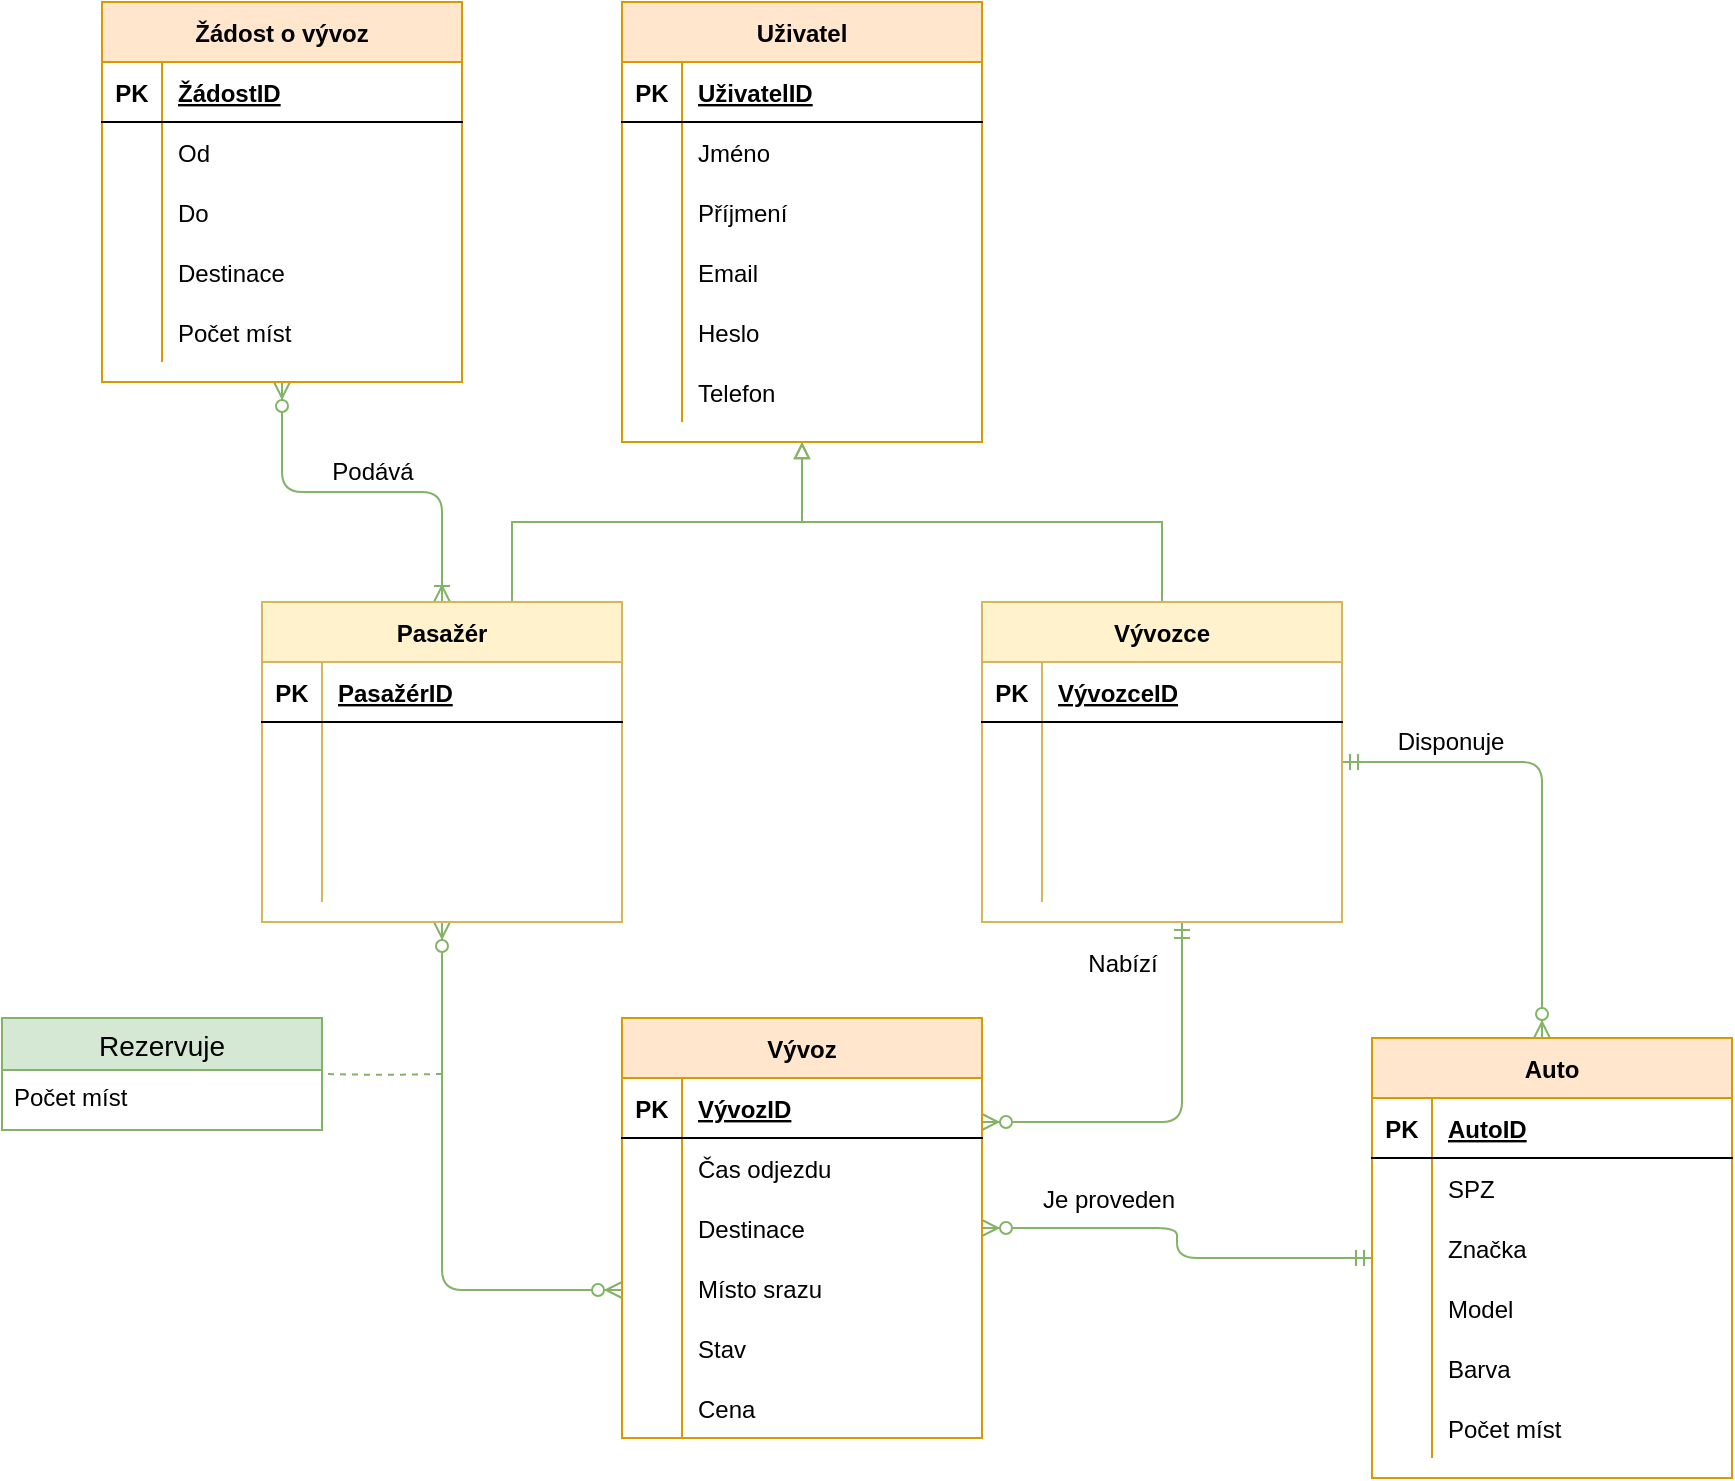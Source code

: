 <mxfile version="14.9.6" type="github">
  <diagram name="Page-1" id="9f46799a-70d6-7492-0946-bef42562c5a5">
    <mxGraphModel dx="1588" dy="899" grid="1" gridSize="10" guides="1" tooltips="1" connect="1" arrows="1" fold="1" page="1" pageScale="1" pageWidth="1100" pageHeight="850" background="#ffffff" math="0" shadow="0">
      <root>
        <mxCell id="0" />
        <mxCell id="1" parent="0" />
        <mxCell id="uPijHi-_BIHFcAgFWRh6-81" style="edgeStyle=orthogonalEdgeStyle;rounded=0;orthogonalLoop=1;jettySize=auto;html=1;endArrow=block;endFill=0;fillColor=#d5e8d4;strokeColor=#82b366;" parent="1" source="uPijHi-_BIHFcAgFWRh6-112" target="uPijHi-_BIHFcAgFWRh6-82" edge="1">
          <mxGeometry relative="1" as="geometry">
            <Array as="points">
              <mxPoint x="600" y="280" />
              <mxPoint x="420" y="280" />
            </Array>
          </mxGeometry>
        </mxCell>
        <mxCell id="uPijHi-_BIHFcAgFWRh6-98" style="edgeStyle=orthogonalEdgeStyle;rounded=0;orthogonalLoop=1;jettySize=auto;html=1;endArrow=block;endFill=0;fillColor=#d5e8d4;strokeColor=#82b366;" parent="1" source="uPijHi-_BIHFcAgFWRh6-99" target="uPijHi-_BIHFcAgFWRh6-82" edge="1">
          <mxGeometry relative="1" as="geometry">
            <mxPoint x="300.059" y="270" as="sourcePoint" />
            <Array as="points">
              <mxPoint x="275" y="280" />
              <mxPoint x="420" y="280" />
            </Array>
          </mxGeometry>
        </mxCell>
        <mxCell id="jiJX0LZM-F3k3cEc_nFa-17" value="" style="fontSize=12;html=1;endArrow=ERzeroToMany;startArrow=ERmandOne;fillColor=#d5e8d4;strokeColor=#82b366;edgeStyle=orthogonalEdgeStyle;" parent="1" source="uPijHi-_BIHFcAgFWRh6-112" target="uPijHi-_BIHFcAgFWRh6-126" edge="1">
          <mxGeometry width="100" height="100" relative="1" as="geometry">
            <mxPoint x="680" y="110" as="sourcePoint" />
            <mxPoint x="80" y="-30" as="targetPoint" />
            <Array as="points">
              <mxPoint x="610" y="580" />
            </Array>
          </mxGeometry>
        </mxCell>
        <mxCell id="iTu2izhR8bpMG4TMUXIe-32" value="Nabízí" style="edgeLabel;html=1;align=center;verticalAlign=middle;resizable=0;points=[];fontSize=12;" parent="jiJX0LZM-F3k3cEc_nFa-17" vertex="1" connectable="0">
          <mxGeometry x="-0.024" y="-40" relative="1" as="geometry">
            <mxPoint x="9.94" y="-77.14" as="offset" />
          </mxGeometry>
        </mxCell>
        <mxCell id="8hoYzz-OUZVGAWGR2tQv-1" value="" style="fontSize=12;html=1;endArrow=ERzeroToMany;startArrow=ERmandOne;fillColor=#d5e8d4;strokeColor=#82b366;edgeStyle=orthogonalEdgeStyle;" parent="1" source="uPijHi-_BIHFcAgFWRh6-142" target="uPijHi-_BIHFcAgFWRh6-126" edge="1">
          <mxGeometry width="100" height="100" relative="1" as="geometry">
            <mxPoint x="-220" y="550" as="sourcePoint" />
            <mxPoint x="565" y="770" as="targetPoint" />
          </mxGeometry>
        </mxCell>
        <mxCell id="8hoYzz-OUZVGAWGR2tQv-2" value="&lt;font style=&quot;font-size: 12px&quot;&gt;Je proveden&lt;/font&gt;" style="edgeLabel;html=1;align=center;verticalAlign=middle;resizable=0;points=[];fontSize=12;" parent="8hoYzz-OUZVGAWGR2tQv-1" vertex="1" connectable="0">
          <mxGeometry x="0.68" relative="1" as="geometry">
            <mxPoint x="29.29" y="-14" as="offset" />
          </mxGeometry>
        </mxCell>
        <mxCell id="8hoYzz-OUZVGAWGR2tQv-3" value="&lt;div&gt;Disponuje&lt;/div&gt;" style="edgeStyle=orthogonalEdgeStyle;fontSize=12;html=1;endArrow=ERzeroToMany;startArrow=ERmandOne;fillColor=#d5e8d4;strokeColor=#82b366;" parent="1" source="uPijHi-_BIHFcAgFWRh6-112" target="uPijHi-_BIHFcAgFWRh6-142" edge="1">
          <mxGeometry x="-0.54" y="10" width="100" height="100" relative="1" as="geometry">
            <mxPoint x="400" y="580" as="sourcePoint" />
            <mxPoint x="400" y="470" as="targetPoint" />
            <Array as="points">
              <mxPoint x="790" y="400" />
            </Array>
            <mxPoint x="-1" as="offset" />
          </mxGeometry>
        </mxCell>
        <mxCell id="konb1ogz31tUtA0p79Xw-20" value="" style="edgeStyle=orthogonalEdgeStyle;fontSize=12;html=1;endArrow=ERoneToMany;startArrow=ERzeroToMany;fillColor=#d5e8d4;strokeColor=#82b366;" parent="1" source="konb1ogz31tUtA0p79Xw-1" target="uPijHi-_BIHFcAgFWRh6-99" edge="1">
          <mxGeometry width="100" height="100" relative="1" as="geometry">
            <mxPoint x="90" y="580" as="sourcePoint" />
            <mxPoint x="220" y="370" as="targetPoint" />
            <Array as="points" />
          </mxGeometry>
        </mxCell>
        <mxCell id="konb1ogz31tUtA0p79Xw-21" value="&lt;font style=&quot;font-size: 12px&quot;&gt;Podává&lt;/font&gt;" style="edgeLabel;html=1;align=center;verticalAlign=middle;resizable=0;points=[];" parent="konb1ogz31tUtA0p79Xw-20" vertex="1" connectable="0">
          <mxGeometry x="-0.309" y="34" relative="1" as="geometry">
            <mxPoint x="34.29" y="24" as="offset" />
          </mxGeometry>
        </mxCell>
        <mxCell id="iTu2izhR8bpMG4TMUXIe-24" value="" style="fontSize=12;html=1;endArrow=ERzeroToMany;endFill=1;startArrow=ERzeroToMany;fillColor=#d5e8d4;strokeColor=#82b366;edgeStyle=orthogonalEdgeStyle;" parent="1" source="uPijHi-_BIHFcAgFWRh6-126" target="uPijHi-_BIHFcAgFWRh6-99" edge="1">
          <mxGeometry width="100" height="100" relative="1" as="geometry">
            <mxPoint x="140" y="460" as="sourcePoint" />
            <mxPoint x="240" y="360" as="targetPoint" />
            <Array as="points">
              <mxPoint x="240" y="664" />
            </Array>
          </mxGeometry>
        </mxCell>
        <mxCell id="iTu2izhR8bpMG4TMUXIe-25" value="" style="endArrow=none;dashed=1;html=1;fillColor=#d5e8d4;strokeColor=#82b366;edgeStyle=orthogonalEdgeStyle;" parent="1" target="iTu2izhR8bpMG4TMUXIe-20" edge="1">
          <mxGeometry width="50" height="50" relative="1" as="geometry">
            <mxPoint x="240" y="556" as="sourcePoint" />
            <mxPoint x="150" y="370" as="targetPoint" />
          </mxGeometry>
        </mxCell>
        <object label="Vývoz" stav="" id="uPijHi-_BIHFcAgFWRh6-126">
          <mxCell style="shape=table;startSize=30;container=1;collapsible=1;childLayout=tableLayout;fixedRows=1;rowLines=0;fontStyle=1;align=center;resizeLast=1;fillColor=#ffe6cc;strokeColor=#d79b00;" parent="1" vertex="1">
            <mxGeometry x="330" y="528" width="180" height="210" as="geometry" />
          </mxCell>
        </object>
        <mxCell id="uPijHi-_BIHFcAgFWRh6-127" value="" style="shape=partialRectangle;collapsible=0;dropTarget=0;pointerEvents=0;fillColor=none;top=0;left=0;bottom=1;right=0;points=[[0,0.5],[1,0.5]];portConstraint=eastwest;" parent="uPijHi-_BIHFcAgFWRh6-126" vertex="1">
          <mxGeometry y="30" width="180" height="30" as="geometry" />
        </mxCell>
        <mxCell id="uPijHi-_BIHFcAgFWRh6-128" value="PK" style="shape=partialRectangle;connectable=0;fillColor=none;top=0;left=0;bottom=0;right=0;fontStyle=1;overflow=hidden;" parent="uPijHi-_BIHFcAgFWRh6-127" vertex="1">
          <mxGeometry width="30" height="30" as="geometry" />
        </mxCell>
        <mxCell id="uPijHi-_BIHFcAgFWRh6-129" value="VývozID" style="shape=partialRectangle;connectable=0;fillColor=none;top=0;left=0;bottom=0;right=0;align=left;spacingLeft=6;fontStyle=5;overflow=hidden;" parent="uPijHi-_BIHFcAgFWRh6-127" vertex="1">
          <mxGeometry x="30" width="150" height="30" as="geometry" />
        </mxCell>
        <mxCell id="iTu2izhR8bpMG4TMUXIe-29" value="" style="shape=partialRectangle;collapsible=0;dropTarget=0;pointerEvents=0;fillColor=none;top=0;left=0;bottom=0;right=0;points=[[0,0.5],[1,0.5]];portConstraint=eastwest;" parent="uPijHi-_BIHFcAgFWRh6-126" vertex="1">
          <mxGeometry y="60" width="180" height="30" as="geometry" />
        </mxCell>
        <mxCell id="iTu2izhR8bpMG4TMUXIe-30" value="" style="shape=partialRectangle;connectable=0;fillColor=none;top=0;left=0;bottom=0;right=0;editable=1;overflow=hidden;" parent="iTu2izhR8bpMG4TMUXIe-29" vertex="1">
          <mxGeometry width="30" height="30" as="geometry" />
        </mxCell>
        <mxCell id="iTu2izhR8bpMG4TMUXIe-31" value="Čas odjezdu" style="shape=partialRectangle;connectable=0;fillColor=none;top=0;left=0;bottom=0;right=0;align=left;spacingLeft=6;overflow=hidden;" parent="iTu2izhR8bpMG4TMUXIe-29" vertex="1">
          <mxGeometry x="30" width="150" height="30" as="geometry" />
        </mxCell>
        <mxCell id="3kwOOop6dM3OfYYhpou1-1" value="" style="shape=partialRectangle;collapsible=0;dropTarget=0;pointerEvents=0;fillColor=none;top=0;left=0;bottom=0;right=0;points=[[0,0.5],[1,0.5]];portConstraint=eastwest;" parent="uPijHi-_BIHFcAgFWRh6-126" vertex="1">
          <mxGeometry y="90" width="180" height="30" as="geometry" />
        </mxCell>
        <mxCell id="3kwOOop6dM3OfYYhpou1-2" value="" style="shape=partialRectangle;connectable=0;fillColor=none;top=0;left=0;bottom=0;right=0;editable=1;overflow=hidden;" parent="3kwOOop6dM3OfYYhpou1-1" vertex="1">
          <mxGeometry width="30" height="30" as="geometry" />
        </mxCell>
        <mxCell id="3kwOOop6dM3OfYYhpou1-3" value="Destinace" style="shape=partialRectangle;connectable=0;fillColor=none;top=0;left=0;bottom=0;right=0;align=left;spacingLeft=6;overflow=hidden;" parent="3kwOOop6dM3OfYYhpou1-1" vertex="1">
          <mxGeometry x="30" width="150" height="30" as="geometry" />
        </mxCell>
        <mxCell id="3kwOOop6dM3OfYYhpou1-4" value="" style="shape=partialRectangle;collapsible=0;dropTarget=0;pointerEvents=0;fillColor=none;top=0;left=0;bottom=0;right=0;points=[[0,0.5],[1,0.5]];portConstraint=eastwest;" parent="uPijHi-_BIHFcAgFWRh6-126" vertex="1">
          <mxGeometry y="120" width="180" height="30" as="geometry" />
        </mxCell>
        <mxCell id="3kwOOop6dM3OfYYhpou1-5" value="" style="shape=partialRectangle;connectable=0;fillColor=none;top=0;left=0;bottom=0;right=0;editable=1;overflow=hidden;" parent="3kwOOop6dM3OfYYhpou1-4" vertex="1">
          <mxGeometry width="30" height="30" as="geometry" />
        </mxCell>
        <mxCell id="3kwOOop6dM3OfYYhpou1-6" value="Místo srazu" style="shape=partialRectangle;connectable=0;fillColor=none;top=0;left=0;bottom=0;right=0;align=left;spacingLeft=6;overflow=hidden;" parent="3kwOOop6dM3OfYYhpou1-4" vertex="1">
          <mxGeometry x="30" width="150" height="30" as="geometry" />
        </mxCell>
        <mxCell id="uPijHi-_BIHFcAgFWRh6-136" value="" style="shape=partialRectangle;collapsible=0;dropTarget=0;pointerEvents=0;fillColor=none;top=0;left=0;bottom=0;right=0;points=[[0,0.5],[1,0.5]];portConstraint=eastwest;" parent="uPijHi-_BIHFcAgFWRh6-126" vertex="1">
          <mxGeometry y="150" width="180" height="30" as="geometry" />
        </mxCell>
        <mxCell id="uPijHi-_BIHFcAgFWRh6-137" value="" style="shape=partialRectangle;connectable=0;fillColor=none;top=0;left=0;bottom=0;right=0;editable=1;overflow=hidden;" parent="uPijHi-_BIHFcAgFWRh6-136" vertex="1">
          <mxGeometry width="30" height="30" as="geometry" />
        </mxCell>
        <mxCell id="uPijHi-_BIHFcAgFWRh6-138" value="Stav" style="shape=partialRectangle;connectable=0;fillColor=none;top=0;left=0;bottom=0;right=0;align=left;spacingLeft=6;overflow=hidden;" parent="uPijHi-_BIHFcAgFWRh6-136" vertex="1">
          <mxGeometry x="30" width="150" height="30" as="geometry" />
        </mxCell>
        <mxCell id="i3byZ-3ZLUVcUzWsJEKi-1" value="" style="shape=partialRectangle;collapsible=0;dropTarget=0;pointerEvents=0;fillColor=none;top=0;left=0;bottom=0;right=0;points=[[0,0.5],[1,0.5]];portConstraint=eastwest;" parent="uPijHi-_BIHFcAgFWRh6-126" vertex="1">
          <mxGeometry y="180" width="180" height="30" as="geometry" />
        </mxCell>
        <mxCell id="i3byZ-3ZLUVcUzWsJEKi-2" value="" style="shape=partialRectangle;connectable=0;fillColor=none;top=0;left=0;bottom=0;right=0;editable=1;overflow=hidden;" parent="i3byZ-3ZLUVcUzWsJEKi-1" vertex="1">
          <mxGeometry width="30" height="30" as="geometry" />
        </mxCell>
        <mxCell id="i3byZ-3ZLUVcUzWsJEKi-3" value="Cena" style="shape=partialRectangle;connectable=0;fillColor=none;top=0;left=0;bottom=0;right=0;align=left;spacingLeft=6;overflow=hidden;" parent="i3byZ-3ZLUVcUzWsJEKi-1" vertex="1">
          <mxGeometry x="30" width="150" height="30" as="geometry" />
        </mxCell>
        <mxCell id="konb1ogz31tUtA0p79Xw-1" value="Žádost o vývoz" style="shape=table;startSize=30;container=1;collapsible=1;childLayout=tableLayout;fixedRows=1;rowLines=0;fontStyle=1;align=center;resizeLast=1;fillColor=#ffe6cc;strokeColor=#d79b00;" parent="1" vertex="1">
          <mxGeometry x="70" y="20" width="180" height="190" as="geometry" />
        </mxCell>
        <mxCell id="konb1ogz31tUtA0p79Xw-2" value="" style="shape=partialRectangle;collapsible=0;dropTarget=0;pointerEvents=0;fillColor=none;top=0;left=0;bottom=1;right=0;points=[[0,0.5],[1,0.5]];portConstraint=eastwest;" parent="konb1ogz31tUtA0p79Xw-1" vertex="1">
          <mxGeometry y="30" width="180" height="30" as="geometry" />
        </mxCell>
        <mxCell id="konb1ogz31tUtA0p79Xw-3" value="PK" style="shape=partialRectangle;connectable=0;fillColor=none;top=0;left=0;bottom=0;right=0;fontStyle=1;overflow=hidden;" parent="konb1ogz31tUtA0p79Xw-2" vertex="1">
          <mxGeometry width="30" height="30" as="geometry" />
        </mxCell>
        <mxCell id="konb1ogz31tUtA0p79Xw-4" value="ŽádostID" style="shape=partialRectangle;connectable=0;fillColor=none;top=0;left=0;bottom=0;right=0;align=left;spacingLeft=6;fontStyle=5;overflow=hidden;" parent="konb1ogz31tUtA0p79Xw-2" vertex="1">
          <mxGeometry x="30" width="150" height="30" as="geometry" />
        </mxCell>
        <mxCell id="konb1ogz31tUtA0p79Xw-17" value="" style="shape=partialRectangle;collapsible=0;dropTarget=0;pointerEvents=0;fillColor=none;top=0;left=0;bottom=0;right=0;points=[[0,0.5],[1,0.5]];portConstraint=eastwest;" parent="konb1ogz31tUtA0p79Xw-1" vertex="1">
          <mxGeometry y="60" width="180" height="30" as="geometry" />
        </mxCell>
        <mxCell id="konb1ogz31tUtA0p79Xw-18" value="" style="shape=partialRectangle;connectable=0;fillColor=none;top=0;left=0;bottom=0;right=0;editable=1;overflow=hidden;" parent="konb1ogz31tUtA0p79Xw-17" vertex="1">
          <mxGeometry width="30" height="30" as="geometry" />
        </mxCell>
        <mxCell id="konb1ogz31tUtA0p79Xw-19" value="Od" style="shape=partialRectangle;connectable=0;fillColor=none;top=0;left=0;bottom=0;right=0;align=left;spacingLeft=6;overflow=hidden;" parent="konb1ogz31tUtA0p79Xw-17" vertex="1">
          <mxGeometry x="30" width="150" height="30" as="geometry" />
        </mxCell>
        <mxCell id="konb1ogz31tUtA0p79Xw-8" value="" style="shape=partialRectangle;collapsible=0;dropTarget=0;pointerEvents=0;fillColor=none;top=0;left=0;bottom=0;right=0;points=[[0,0.5],[1,0.5]];portConstraint=eastwest;" parent="konb1ogz31tUtA0p79Xw-1" vertex="1">
          <mxGeometry y="90" width="180" height="30" as="geometry" />
        </mxCell>
        <mxCell id="konb1ogz31tUtA0p79Xw-9" value="" style="shape=partialRectangle;connectable=0;fillColor=none;top=0;left=0;bottom=0;right=0;editable=1;overflow=hidden;" parent="konb1ogz31tUtA0p79Xw-8" vertex="1">
          <mxGeometry width="30" height="30" as="geometry" />
        </mxCell>
        <mxCell id="konb1ogz31tUtA0p79Xw-10" value="Do" style="shape=partialRectangle;connectable=0;fillColor=none;top=0;left=0;bottom=0;right=0;align=left;spacingLeft=6;overflow=hidden;" parent="konb1ogz31tUtA0p79Xw-8" vertex="1">
          <mxGeometry x="30" width="150" height="30" as="geometry" />
        </mxCell>
        <mxCell id="konb1ogz31tUtA0p79Xw-11" value="" style="shape=partialRectangle;collapsible=0;dropTarget=0;pointerEvents=0;fillColor=none;top=0;left=0;bottom=0;right=0;points=[[0,0.5],[1,0.5]];portConstraint=eastwest;" parent="konb1ogz31tUtA0p79Xw-1" vertex="1">
          <mxGeometry y="120" width="180" height="30" as="geometry" />
        </mxCell>
        <mxCell id="konb1ogz31tUtA0p79Xw-12" value="" style="shape=partialRectangle;connectable=0;fillColor=none;top=0;left=0;bottom=0;right=0;editable=1;overflow=hidden;" parent="konb1ogz31tUtA0p79Xw-11" vertex="1">
          <mxGeometry width="30" height="30" as="geometry" />
        </mxCell>
        <mxCell id="konb1ogz31tUtA0p79Xw-13" value="Destinace" style="shape=partialRectangle;connectable=0;fillColor=none;top=0;left=0;bottom=0;right=0;align=left;spacingLeft=6;overflow=hidden;" parent="konb1ogz31tUtA0p79Xw-11" vertex="1">
          <mxGeometry x="30" width="150" height="30" as="geometry" />
        </mxCell>
        <mxCell id="iTu2izhR8bpMG4TMUXIe-4" value="" style="shape=partialRectangle;collapsible=0;dropTarget=0;pointerEvents=0;fillColor=none;top=0;left=0;bottom=0;right=0;points=[[0,0.5],[1,0.5]];portConstraint=eastwest;" parent="konb1ogz31tUtA0p79Xw-1" vertex="1">
          <mxGeometry y="150" width="180" height="30" as="geometry" />
        </mxCell>
        <mxCell id="iTu2izhR8bpMG4TMUXIe-5" value="" style="shape=partialRectangle;connectable=0;fillColor=none;top=0;left=0;bottom=0;right=0;editable=1;overflow=hidden;" parent="iTu2izhR8bpMG4TMUXIe-4" vertex="1">
          <mxGeometry width="30" height="30" as="geometry" />
        </mxCell>
        <mxCell id="iTu2izhR8bpMG4TMUXIe-6" value="Počet míst" style="shape=partialRectangle;connectable=0;fillColor=none;top=0;left=0;bottom=0;right=0;align=left;spacingLeft=6;overflow=hidden;" parent="iTu2izhR8bpMG4TMUXIe-4" vertex="1">
          <mxGeometry x="30" width="150" height="30" as="geometry" />
        </mxCell>
        <mxCell id="uPijHi-_BIHFcAgFWRh6-112" value="Vývozce" style="shape=table;startSize=30;container=1;collapsible=1;childLayout=tableLayout;fixedRows=1;rowLines=0;fontStyle=1;align=center;resizeLast=1;fillColor=#fff2cc;strokeColor=#d6b656;" parent="1" vertex="1">
          <mxGeometry x="510" y="320" width="180" height="160" as="geometry" />
        </mxCell>
        <mxCell id="uPijHi-_BIHFcAgFWRh6-113" value="" style="shape=partialRectangle;collapsible=0;dropTarget=0;pointerEvents=0;fillColor=none;top=0;left=0;bottom=1;right=0;points=[[0,0.5],[1,0.5]];portConstraint=eastwest;" parent="uPijHi-_BIHFcAgFWRh6-112" vertex="1">
          <mxGeometry y="30" width="180" height="30" as="geometry" />
        </mxCell>
        <mxCell id="uPijHi-_BIHFcAgFWRh6-114" value="PK" style="shape=partialRectangle;connectable=0;fillColor=none;top=0;left=0;bottom=0;right=0;fontStyle=1;overflow=hidden;" parent="uPijHi-_BIHFcAgFWRh6-113" vertex="1">
          <mxGeometry width="30" height="30" as="geometry" />
        </mxCell>
        <mxCell id="uPijHi-_BIHFcAgFWRh6-115" value="VývozceID" style="shape=partialRectangle;connectable=0;fillColor=none;top=0;left=0;bottom=0;right=0;align=left;spacingLeft=6;fontStyle=5;overflow=hidden;" parent="uPijHi-_BIHFcAgFWRh6-113" vertex="1">
          <mxGeometry x="30" width="150" height="30" as="geometry" />
        </mxCell>
        <mxCell id="uPijHi-_BIHFcAgFWRh6-116" value="" style="shape=partialRectangle;collapsible=0;dropTarget=0;pointerEvents=0;fillColor=none;top=0;left=0;bottom=0;right=0;points=[[0,0.5],[1,0.5]];portConstraint=eastwest;" parent="uPijHi-_BIHFcAgFWRh6-112" vertex="1">
          <mxGeometry y="60" width="180" height="30" as="geometry" />
        </mxCell>
        <mxCell id="uPijHi-_BIHFcAgFWRh6-117" value="" style="shape=partialRectangle;connectable=0;fillColor=none;top=0;left=0;bottom=0;right=0;editable=1;overflow=hidden;" parent="uPijHi-_BIHFcAgFWRh6-116" vertex="1">
          <mxGeometry width="30" height="30" as="geometry" />
        </mxCell>
        <mxCell id="uPijHi-_BIHFcAgFWRh6-118" value="" style="shape=partialRectangle;connectable=0;fillColor=none;top=0;left=0;bottom=0;right=0;align=left;spacingLeft=6;overflow=hidden;" parent="uPijHi-_BIHFcAgFWRh6-116" vertex="1">
          <mxGeometry x="30" width="150" height="30" as="geometry" />
        </mxCell>
        <mxCell id="uPijHi-_BIHFcAgFWRh6-119" value="" style="shape=partialRectangle;collapsible=0;dropTarget=0;pointerEvents=0;fillColor=none;top=0;left=0;bottom=0;right=0;points=[[0,0.5],[1,0.5]];portConstraint=eastwest;" parent="uPijHi-_BIHFcAgFWRh6-112" vertex="1">
          <mxGeometry y="90" width="180" height="30" as="geometry" />
        </mxCell>
        <mxCell id="uPijHi-_BIHFcAgFWRh6-120" value="" style="shape=partialRectangle;connectable=0;fillColor=none;top=0;left=0;bottom=0;right=0;editable=1;overflow=hidden;" parent="uPijHi-_BIHFcAgFWRh6-119" vertex="1">
          <mxGeometry width="30" height="30" as="geometry" />
        </mxCell>
        <mxCell id="uPijHi-_BIHFcAgFWRh6-121" value="" style="shape=partialRectangle;connectable=0;fillColor=none;top=0;left=0;bottom=0;right=0;align=left;spacingLeft=6;overflow=hidden;" parent="uPijHi-_BIHFcAgFWRh6-119" vertex="1">
          <mxGeometry x="30" width="150" height="30" as="geometry" />
        </mxCell>
        <mxCell id="uPijHi-_BIHFcAgFWRh6-122" value="" style="shape=partialRectangle;collapsible=0;dropTarget=0;pointerEvents=0;fillColor=none;top=0;left=0;bottom=0;right=0;points=[[0,0.5],[1,0.5]];portConstraint=eastwest;" parent="uPijHi-_BIHFcAgFWRh6-112" vertex="1">
          <mxGeometry y="120" width="180" height="30" as="geometry" />
        </mxCell>
        <mxCell id="uPijHi-_BIHFcAgFWRh6-123" value="" style="shape=partialRectangle;connectable=0;fillColor=none;top=0;left=0;bottom=0;right=0;editable=1;overflow=hidden;" parent="uPijHi-_BIHFcAgFWRh6-122" vertex="1">
          <mxGeometry width="30" height="30" as="geometry" />
        </mxCell>
        <mxCell id="uPijHi-_BIHFcAgFWRh6-124" value="" style="shape=partialRectangle;connectable=0;fillColor=none;top=0;left=0;bottom=0;right=0;align=left;spacingLeft=6;overflow=hidden;" parent="uPijHi-_BIHFcAgFWRh6-122" vertex="1">
          <mxGeometry x="30" width="150" height="30" as="geometry" />
        </mxCell>
        <mxCell id="uPijHi-_BIHFcAgFWRh6-99" value="Pasažér" style="shape=table;startSize=30;container=1;collapsible=1;childLayout=tableLayout;fixedRows=1;rowLines=0;fontStyle=1;align=center;resizeLast=1;fillColor=#fff2cc;strokeColor=#d6b656;" parent="1" vertex="1">
          <mxGeometry x="150" y="320" width="180" height="160" as="geometry" />
        </mxCell>
        <mxCell id="uPijHi-_BIHFcAgFWRh6-100" value="" style="shape=partialRectangle;collapsible=0;dropTarget=0;pointerEvents=0;fillColor=none;top=0;left=0;bottom=1;right=0;points=[[0,0.5],[1,0.5]];portConstraint=eastwest;" parent="uPijHi-_BIHFcAgFWRh6-99" vertex="1">
          <mxGeometry y="30" width="180" height="30" as="geometry" />
        </mxCell>
        <mxCell id="uPijHi-_BIHFcAgFWRh6-101" value="PK" style="shape=partialRectangle;connectable=0;fillColor=none;top=0;left=0;bottom=0;right=0;fontStyle=1;overflow=hidden;" parent="uPijHi-_BIHFcAgFWRh6-100" vertex="1">
          <mxGeometry width="30" height="30" as="geometry" />
        </mxCell>
        <mxCell id="uPijHi-_BIHFcAgFWRh6-102" value="PasažérID" style="shape=partialRectangle;connectable=0;fillColor=none;top=0;left=0;bottom=0;right=0;align=left;spacingLeft=6;fontStyle=5;overflow=hidden;" parent="uPijHi-_BIHFcAgFWRh6-100" vertex="1">
          <mxGeometry x="30" width="150" height="30" as="geometry" />
        </mxCell>
        <mxCell id="uPijHi-_BIHFcAgFWRh6-103" value="" style="shape=partialRectangle;collapsible=0;dropTarget=0;pointerEvents=0;fillColor=none;top=0;left=0;bottom=0;right=0;points=[[0,0.5],[1,0.5]];portConstraint=eastwest;" parent="uPijHi-_BIHFcAgFWRh6-99" vertex="1">
          <mxGeometry y="60" width="180" height="30" as="geometry" />
        </mxCell>
        <mxCell id="uPijHi-_BIHFcAgFWRh6-104" value="" style="shape=partialRectangle;connectable=0;fillColor=none;top=0;left=0;bottom=0;right=0;editable=1;overflow=hidden;" parent="uPijHi-_BIHFcAgFWRh6-103" vertex="1">
          <mxGeometry width="30" height="30" as="geometry" />
        </mxCell>
        <mxCell id="uPijHi-_BIHFcAgFWRh6-105" value="" style="shape=partialRectangle;connectable=0;fillColor=none;top=0;left=0;bottom=0;right=0;align=left;spacingLeft=6;overflow=hidden;" parent="uPijHi-_BIHFcAgFWRh6-103" vertex="1">
          <mxGeometry x="30" width="150" height="30" as="geometry" />
        </mxCell>
        <mxCell id="uPijHi-_BIHFcAgFWRh6-106" value="" style="shape=partialRectangle;collapsible=0;dropTarget=0;pointerEvents=0;fillColor=none;top=0;left=0;bottom=0;right=0;points=[[0,0.5],[1,0.5]];portConstraint=eastwest;" parent="uPijHi-_BIHFcAgFWRh6-99" vertex="1">
          <mxGeometry y="90" width="180" height="30" as="geometry" />
        </mxCell>
        <mxCell id="uPijHi-_BIHFcAgFWRh6-107" value="" style="shape=partialRectangle;connectable=0;fillColor=none;top=0;left=0;bottom=0;right=0;editable=1;overflow=hidden;" parent="uPijHi-_BIHFcAgFWRh6-106" vertex="1">
          <mxGeometry width="30" height="30" as="geometry" />
        </mxCell>
        <mxCell id="uPijHi-_BIHFcAgFWRh6-108" value="" style="shape=partialRectangle;connectable=0;fillColor=none;top=0;left=0;bottom=0;right=0;align=left;spacingLeft=6;overflow=hidden;" parent="uPijHi-_BIHFcAgFWRh6-106" vertex="1">
          <mxGeometry x="30" width="150" height="30" as="geometry" />
        </mxCell>
        <mxCell id="uPijHi-_BIHFcAgFWRh6-109" value="" style="shape=partialRectangle;collapsible=0;dropTarget=0;pointerEvents=0;fillColor=none;top=0;left=0;bottom=0;right=0;points=[[0,0.5],[1,0.5]];portConstraint=eastwest;" parent="uPijHi-_BIHFcAgFWRh6-99" vertex="1">
          <mxGeometry y="120" width="180" height="30" as="geometry" />
        </mxCell>
        <mxCell id="uPijHi-_BIHFcAgFWRh6-110" value="" style="shape=partialRectangle;connectable=0;fillColor=none;top=0;left=0;bottom=0;right=0;editable=1;overflow=hidden;" parent="uPijHi-_BIHFcAgFWRh6-109" vertex="1">
          <mxGeometry width="30" height="30" as="geometry" />
        </mxCell>
        <mxCell id="uPijHi-_BIHFcAgFWRh6-111" value="" style="shape=partialRectangle;connectable=0;fillColor=none;top=0;left=0;bottom=0;right=0;align=left;spacingLeft=6;overflow=hidden;" parent="uPijHi-_BIHFcAgFWRh6-109" vertex="1">
          <mxGeometry x="30" width="150" height="30" as="geometry" />
        </mxCell>
        <mxCell id="uPijHi-_BIHFcAgFWRh6-82" value="Uživatel" style="shape=table;startSize=30;container=1;collapsible=1;childLayout=tableLayout;fixedRows=1;rowLines=0;fontStyle=1;align=center;resizeLast=1;fillColor=#ffe6cc;strokeColor=#d79b00;" parent="1" vertex="1">
          <mxGeometry x="330" y="20" width="180" height="220" as="geometry" />
        </mxCell>
        <mxCell id="uPijHi-_BIHFcAgFWRh6-83" value="" style="shape=partialRectangle;collapsible=0;dropTarget=0;pointerEvents=0;fillColor=none;top=0;left=0;bottom=1;right=0;points=[[0,0.5],[1,0.5]];portConstraint=eastwest;" parent="uPijHi-_BIHFcAgFWRh6-82" vertex="1">
          <mxGeometry y="30" width="180" height="30" as="geometry" />
        </mxCell>
        <mxCell id="uPijHi-_BIHFcAgFWRh6-84" value="PK" style="shape=partialRectangle;connectable=0;fillColor=none;top=0;left=0;bottom=0;right=0;fontStyle=1;overflow=hidden;" parent="uPijHi-_BIHFcAgFWRh6-83" vertex="1">
          <mxGeometry width="30" height="30" as="geometry" />
        </mxCell>
        <mxCell id="uPijHi-_BIHFcAgFWRh6-85" value="UživatelID" style="shape=partialRectangle;connectable=0;fillColor=none;top=0;left=0;bottom=0;right=0;align=left;spacingLeft=6;fontStyle=5;overflow=hidden;" parent="uPijHi-_BIHFcAgFWRh6-83" vertex="1">
          <mxGeometry x="30" width="150" height="30" as="geometry" />
        </mxCell>
        <mxCell id="uPijHi-_BIHFcAgFWRh6-86" value="" style="shape=partialRectangle;collapsible=0;dropTarget=0;pointerEvents=0;fillColor=none;top=0;left=0;bottom=0;right=0;points=[[0,0.5],[1,0.5]];portConstraint=eastwest;" parent="uPijHi-_BIHFcAgFWRh6-82" vertex="1">
          <mxGeometry y="60" width="180" height="30" as="geometry" />
        </mxCell>
        <mxCell id="uPijHi-_BIHFcAgFWRh6-87" value="" style="shape=partialRectangle;connectable=0;fillColor=none;top=0;left=0;bottom=0;right=0;editable=1;overflow=hidden;" parent="uPijHi-_BIHFcAgFWRh6-86" vertex="1">
          <mxGeometry width="30" height="30" as="geometry" />
        </mxCell>
        <mxCell id="uPijHi-_BIHFcAgFWRh6-88" value="Jméno" style="shape=partialRectangle;connectable=0;fillColor=none;top=0;left=0;bottom=0;right=0;align=left;spacingLeft=6;overflow=hidden;" parent="uPijHi-_BIHFcAgFWRh6-86" vertex="1">
          <mxGeometry x="30" width="150" height="30" as="geometry" />
        </mxCell>
        <mxCell id="uPijHi-_BIHFcAgFWRh6-89" value="" style="shape=partialRectangle;collapsible=0;dropTarget=0;pointerEvents=0;fillColor=none;top=0;left=0;bottom=0;right=0;points=[[0,0.5],[1,0.5]];portConstraint=eastwest;" parent="uPijHi-_BIHFcAgFWRh6-82" vertex="1">
          <mxGeometry y="90" width="180" height="30" as="geometry" />
        </mxCell>
        <mxCell id="uPijHi-_BIHFcAgFWRh6-90" value="" style="shape=partialRectangle;connectable=0;fillColor=none;top=0;left=0;bottom=0;right=0;editable=1;overflow=hidden;" parent="uPijHi-_BIHFcAgFWRh6-89" vertex="1">
          <mxGeometry width="30" height="30" as="geometry" />
        </mxCell>
        <mxCell id="uPijHi-_BIHFcAgFWRh6-91" value="Příjmení" style="shape=partialRectangle;connectable=0;fillColor=none;top=0;left=0;bottom=0;right=0;align=left;spacingLeft=6;overflow=hidden;" parent="uPijHi-_BIHFcAgFWRh6-89" vertex="1">
          <mxGeometry x="30" width="150" height="30" as="geometry" />
        </mxCell>
        <mxCell id="wm6aHJh4xI2K2bYcbwTA-1" value="" style="shape=partialRectangle;collapsible=0;dropTarget=0;pointerEvents=0;fillColor=none;top=0;left=0;bottom=0;right=0;points=[[0,0.5],[1,0.5]];portConstraint=eastwest;" parent="uPijHi-_BIHFcAgFWRh6-82" vertex="1">
          <mxGeometry y="120" width="180" height="30" as="geometry" />
        </mxCell>
        <mxCell id="wm6aHJh4xI2K2bYcbwTA-2" value="" style="shape=partialRectangle;connectable=0;fillColor=none;top=0;left=0;bottom=0;right=0;editable=1;overflow=hidden;" parent="wm6aHJh4xI2K2bYcbwTA-1" vertex="1">
          <mxGeometry width="30" height="30" as="geometry" />
        </mxCell>
        <mxCell id="wm6aHJh4xI2K2bYcbwTA-3" value="Email" style="shape=partialRectangle;connectable=0;fillColor=none;top=0;left=0;bottom=0;right=0;align=left;spacingLeft=6;overflow=hidden;" parent="wm6aHJh4xI2K2bYcbwTA-1" vertex="1">
          <mxGeometry x="30" width="150" height="30" as="geometry" />
        </mxCell>
        <mxCell id="uPijHi-_BIHFcAgFWRh6-92" value="" style="shape=partialRectangle;collapsible=0;dropTarget=0;pointerEvents=0;fillColor=none;top=0;left=0;bottom=0;right=0;points=[[0,0.5],[1,0.5]];portConstraint=eastwest;" parent="uPijHi-_BIHFcAgFWRh6-82" vertex="1">
          <mxGeometry y="150" width="180" height="30" as="geometry" />
        </mxCell>
        <mxCell id="uPijHi-_BIHFcAgFWRh6-93" value="" style="shape=partialRectangle;connectable=0;fillColor=none;top=0;left=0;bottom=0;right=0;editable=1;overflow=hidden;" parent="uPijHi-_BIHFcAgFWRh6-92" vertex="1">
          <mxGeometry width="30" height="30" as="geometry" />
        </mxCell>
        <mxCell id="uPijHi-_BIHFcAgFWRh6-94" value="Heslo" style="shape=partialRectangle;connectable=0;fillColor=none;top=0;left=0;bottom=0;right=0;align=left;spacingLeft=6;overflow=hidden;" parent="uPijHi-_BIHFcAgFWRh6-92" vertex="1">
          <mxGeometry x="30" width="150" height="30" as="geometry" />
        </mxCell>
        <mxCell id="uPijHi-_BIHFcAgFWRh6-95" value="" style="shape=partialRectangle;collapsible=0;dropTarget=0;pointerEvents=0;fillColor=none;top=0;left=0;bottom=0;right=0;points=[[0,0.5],[1,0.5]];portConstraint=eastwest;" parent="uPijHi-_BIHFcAgFWRh6-82" vertex="1">
          <mxGeometry y="180" width="180" height="30" as="geometry" />
        </mxCell>
        <mxCell id="uPijHi-_BIHFcAgFWRh6-96" value="" style="shape=partialRectangle;connectable=0;fillColor=none;top=0;left=0;bottom=0;right=0;editable=1;overflow=hidden;" parent="uPijHi-_BIHFcAgFWRh6-95" vertex="1">
          <mxGeometry width="30" height="30" as="geometry" />
        </mxCell>
        <mxCell id="uPijHi-_BIHFcAgFWRh6-97" value="Telefon" style="shape=partialRectangle;connectable=0;fillColor=none;top=0;left=0;bottom=0;right=0;align=left;spacingLeft=6;overflow=hidden;" parent="uPijHi-_BIHFcAgFWRh6-95" vertex="1">
          <mxGeometry x="30" width="150" height="30" as="geometry" />
        </mxCell>
        <mxCell id="uPijHi-_BIHFcAgFWRh6-142" value="Auto" style="shape=table;startSize=30;container=1;collapsible=1;childLayout=tableLayout;fixedRows=1;rowLines=0;fontStyle=1;align=center;resizeLast=1;fillColor=#ffe6cc;strokeColor=#d79b00;" parent="1" vertex="1">
          <mxGeometry x="705" y="538" width="180" height="220" as="geometry" />
        </mxCell>
        <mxCell id="uPijHi-_BIHFcAgFWRh6-143" value="" style="shape=partialRectangle;collapsible=0;dropTarget=0;pointerEvents=0;fillColor=none;top=0;left=0;bottom=1;right=0;points=[[0,0.5],[1,0.5]];portConstraint=eastwest;" parent="uPijHi-_BIHFcAgFWRh6-142" vertex="1">
          <mxGeometry y="30" width="180" height="30" as="geometry" />
        </mxCell>
        <mxCell id="uPijHi-_BIHFcAgFWRh6-144" value="PK" style="shape=partialRectangle;connectable=0;fillColor=none;top=0;left=0;bottom=0;right=0;fontStyle=1;overflow=hidden;" parent="uPijHi-_BIHFcAgFWRh6-143" vertex="1">
          <mxGeometry width="30" height="30" as="geometry" />
        </mxCell>
        <mxCell id="uPijHi-_BIHFcAgFWRh6-145" value="AutoID" style="shape=partialRectangle;connectable=0;fillColor=none;top=0;left=0;bottom=0;right=0;align=left;spacingLeft=6;fontStyle=5;overflow=hidden;" parent="uPijHi-_BIHFcAgFWRh6-143" vertex="1">
          <mxGeometry x="30" width="150" height="30" as="geometry" />
        </mxCell>
        <mxCell id="uPijHi-_BIHFcAgFWRh6-146" value="" style="shape=partialRectangle;collapsible=0;dropTarget=0;pointerEvents=0;fillColor=none;top=0;left=0;bottom=0;right=0;points=[[0,0.5],[1,0.5]];portConstraint=eastwest;" parent="uPijHi-_BIHFcAgFWRh6-142" vertex="1">
          <mxGeometry y="60" width="180" height="30" as="geometry" />
        </mxCell>
        <mxCell id="uPijHi-_BIHFcAgFWRh6-147" value="" style="shape=partialRectangle;connectable=0;fillColor=none;top=0;left=0;bottom=0;right=0;editable=1;overflow=hidden;" parent="uPijHi-_BIHFcAgFWRh6-146" vertex="1">
          <mxGeometry width="30" height="30" as="geometry" />
        </mxCell>
        <mxCell id="uPijHi-_BIHFcAgFWRh6-148" value="SPZ" style="shape=partialRectangle;connectable=0;fillColor=none;top=0;left=0;bottom=0;right=0;align=left;spacingLeft=6;overflow=hidden;" parent="uPijHi-_BIHFcAgFWRh6-146" vertex="1">
          <mxGeometry x="30" width="150" height="30" as="geometry" />
        </mxCell>
        <mxCell id="uPijHi-_BIHFcAgFWRh6-149" value="" style="shape=partialRectangle;collapsible=0;dropTarget=0;pointerEvents=0;fillColor=none;top=0;left=0;bottom=0;right=0;points=[[0,0.5],[1,0.5]];portConstraint=eastwest;" parent="uPijHi-_BIHFcAgFWRh6-142" vertex="1">
          <mxGeometry y="90" width="180" height="30" as="geometry" />
        </mxCell>
        <mxCell id="uPijHi-_BIHFcAgFWRh6-150" value="" style="shape=partialRectangle;connectable=0;fillColor=none;top=0;left=0;bottom=0;right=0;editable=1;overflow=hidden;" parent="uPijHi-_BIHFcAgFWRh6-149" vertex="1">
          <mxGeometry width="30" height="30" as="geometry" />
        </mxCell>
        <mxCell id="uPijHi-_BIHFcAgFWRh6-151" value="Značka" style="shape=partialRectangle;connectable=0;fillColor=none;top=0;left=0;bottom=0;right=0;align=left;spacingLeft=6;overflow=hidden;" parent="uPijHi-_BIHFcAgFWRh6-149" vertex="1">
          <mxGeometry x="30" width="150" height="30" as="geometry" />
        </mxCell>
        <mxCell id="uPijHi-_BIHFcAgFWRh6-152" value="" style="shape=partialRectangle;collapsible=0;dropTarget=0;pointerEvents=0;fillColor=none;top=0;left=0;bottom=0;right=0;points=[[0,0.5],[1,0.5]];portConstraint=eastwest;" parent="uPijHi-_BIHFcAgFWRh6-142" vertex="1">
          <mxGeometry y="120" width="180" height="30" as="geometry" />
        </mxCell>
        <mxCell id="uPijHi-_BIHFcAgFWRh6-153" value="" style="shape=partialRectangle;connectable=0;fillColor=none;top=0;left=0;bottom=0;right=0;editable=1;overflow=hidden;" parent="uPijHi-_BIHFcAgFWRh6-152" vertex="1">
          <mxGeometry width="30" height="30" as="geometry" />
        </mxCell>
        <mxCell id="uPijHi-_BIHFcAgFWRh6-154" value="Model" style="shape=partialRectangle;connectable=0;fillColor=none;top=0;left=0;bottom=0;right=0;align=left;spacingLeft=6;overflow=hidden;" parent="uPijHi-_BIHFcAgFWRh6-152" vertex="1">
          <mxGeometry x="30" width="150" height="30" as="geometry" />
        </mxCell>
        <mxCell id="uPijHi-_BIHFcAgFWRh6-155" value="" style="shape=partialRectangle;collapsible=0;dropTarget=0;pointerEvents=0;fillColor=none;top=0;left=0;bottom=0;right=0;points=[[0,0.5],[1,0.5]];portConstraint=eastwest;" parent="uPijHi-_BIHFcAgFWRh6-142" vertex="1">
          <mxGeometry y="150" width="180" height="30" as="geometry" />
        </mxCell>
        <mxCell id="uPijHi-_BIHFcAgFWRh6-156" value="" style="shape=partialRectangle;connectable=0;fillColor=none;top=0;left=0;bottom=0;right=0;editable=1;overflow=hidden;" parent="uPijHi-_BIHFcAgFWRh6-155" vertex="1">
          <mxGeometry width="30" height="30" as="geometry" />
        </mxCell>
        <mxCell id="uPijHi-_BIHFcAgFWRh6-157" value="Barva" style="shape=partialRectangle;connectable=0;fillColor=none;top=0;left=0;bottom=0;right=0;align=left;spacingLeft=6;overflow=hidden;" parent="uPijHi-_BIHFcAgFWRh6-155" vertex="1">
          <mxGeometry x="30" width="150" height="30" as="geometry" />
        </mxCell>
        <mxCell id="iTu2izhR8bpMG4TMUXIe-10" value="" style="shape=partialRectangle;collapsible=0;dropTarget=0;pointerEvents=0;fillColor=none;top=0;left=0;bottom=0;right=0;points=[[0,0.5],[1,0.5]];portConstraint=eastwest;" parent="uPijHi-_BIHFcAgFWRh6-142" vertex="1">
          <mxGeometry y="180" width="180" height="30" as="geometry" />
        </mxCell>
        <mxCell id="iTu2izhR8bpMG4TMUXIe-11" value="" style="shape=partialRectangle;connectable=0;fillColor=none;top=0;left=0;bottom=0;right=0;editable=1;overflow=hidden;" parent="iTu2izhR8bpMG4TMUXIe-10" vertex="1">
          <mxGeometry width="30" height="30" as="geometry" />
        </mxCell>
        <mxCell id="iTu2izhR8bpMG4TMUXIe-12" value="Počet míst" style="shape=partialRectangle;connectable=0;fillColor=none;top=0;left=0;bottom=0;right=0;align=left;spacingLeft=6;overflow=hidden;" parent="iTu2izhR8bpMG4TMUXIe-10" vertex="1">
          <mxGeometry x="30" width="150" height="30" as="geometry" />
        </mxCell>
        <mxCell id="iTu2izhR8bpMG4TMUXIe-20" value="Rezervuje" style="swimlane;fontStyle=0;childLayout=stackLayout;horizontal=1;startSize=26;horizontalStack=0;resizeParent=1;resizeParentMax=0;resizeLast=0;collapsible=1;marginBottom=0;align=center;fontSize=14;fillColor=#d5e8d4;strokeColor=#82b366;" parent="1" vertex="1">
          <mxGeometry x="20" y="528" width="160" height="56" as="geometry" />
        </mxCell>
        <mxCell id="iTu2izhR8bpMG4TMUXIe-21" value="Počet míst" style="text;strokeColor=none;fillColor=none;spacingLeft=4;spacingRight=4;overflow=hidden;rotatable=0;points=[[0,0.5],[1,0.5]];portConstraint=eastwest;fontSize=12;" parent="iTu2izhR8bpMG4TMUXIe-20" vertex="1">
          <mxGeometry y="26" width="160" height="30" as="geometry" />
        </mxCell>
      </root>
    </mxGraphModel>
  </diagram>
</mxfile>
